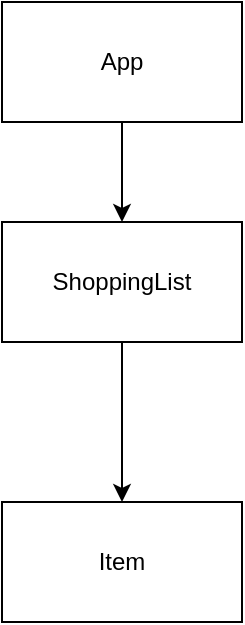 <mxfile>
    <diagram id="gFLuiBWvFnwWwunyZ_el" name="Page-1">
        <mxGraphModel dx="843" dy="443" grid="1" gridSize="10" guides="1" tooltips="1" connect="1" arrows="1" fold="1" page="1" pageScale="1" pageWidth="850" pageHeight="1100" math="0" shadow="0">
            <root>
                <mxCell id="0"/>
                <mxCell id="1" parent="0"/>
                <mxCell id="19" value="" style="edgeStyle=none;html=1;" edge="1" parent="1" source="11" target="18">
                    <mxGeometry relative="1" as="geometry"/>
                </mxCell>
                <mxCell id="11" value="" style="shape=table;startSize=0;container=1;collapsible=0;childLayout=tableLayout;" vertex="1" parent="1">
                    <mxGeometry x="365" y="120" width="120" height="60" as="geometry"/>
                </mxCell>
                <mxCell id="12" value="" style="shape=partialRectangle;collapsible=0;dropTarget=0;pointerEvents=0;fillColor=none;top=0;left=0;bottom=0;right=0;points=[[0,0.5],[1,0.5]];portConstraint=eastwest;" vertex="1" parent="11">
                    <mxGeometry width="120" height="60" as="geometry"/>
                </mxCell>
                <mxCell id="13" value="App" style="shape=partialRectangle;html=1;whiteSpace=wrap;connectable=0;overflow=hidden;fillColor=none;top=0;left=0;bottom=0;right=0;pointerEvents=1;" vertex="1" parent="12">
                    <mxGeometry width="120" height="60" as="geometry">
                        <mxRectangle width="120" height="60" as="alternateBounds"/>
                    </mxGeometry>
                </mxCell>
                <mxCell id="23" value="" style="edgeStyle=none;html=1;" edge="1" parent="1" source="18" target="22">
                    <mxGeometry relative="1" as="geometry"/>
                </mxCell>
                <mxCell id="18" value="ShoppingList" style="whiteSpace=wrap;html=1;startSize=0;" vertex="1" parent="1">
                    <mxGeometry x="365" y="230" width="120" height="60" as="geometry"/>
                </mxCell>
                <mxCell id="22" value="Item" style="whiteSpace=wrap;html=1;startSize=0;" vertex="1" parent="1">
                    <mxGeometry x="365" y="370" width="120" height="60" as="geometry"/>
                </mxCell>
            </root>
        </mxGraphModel>
    </diagram>
</mxfile>